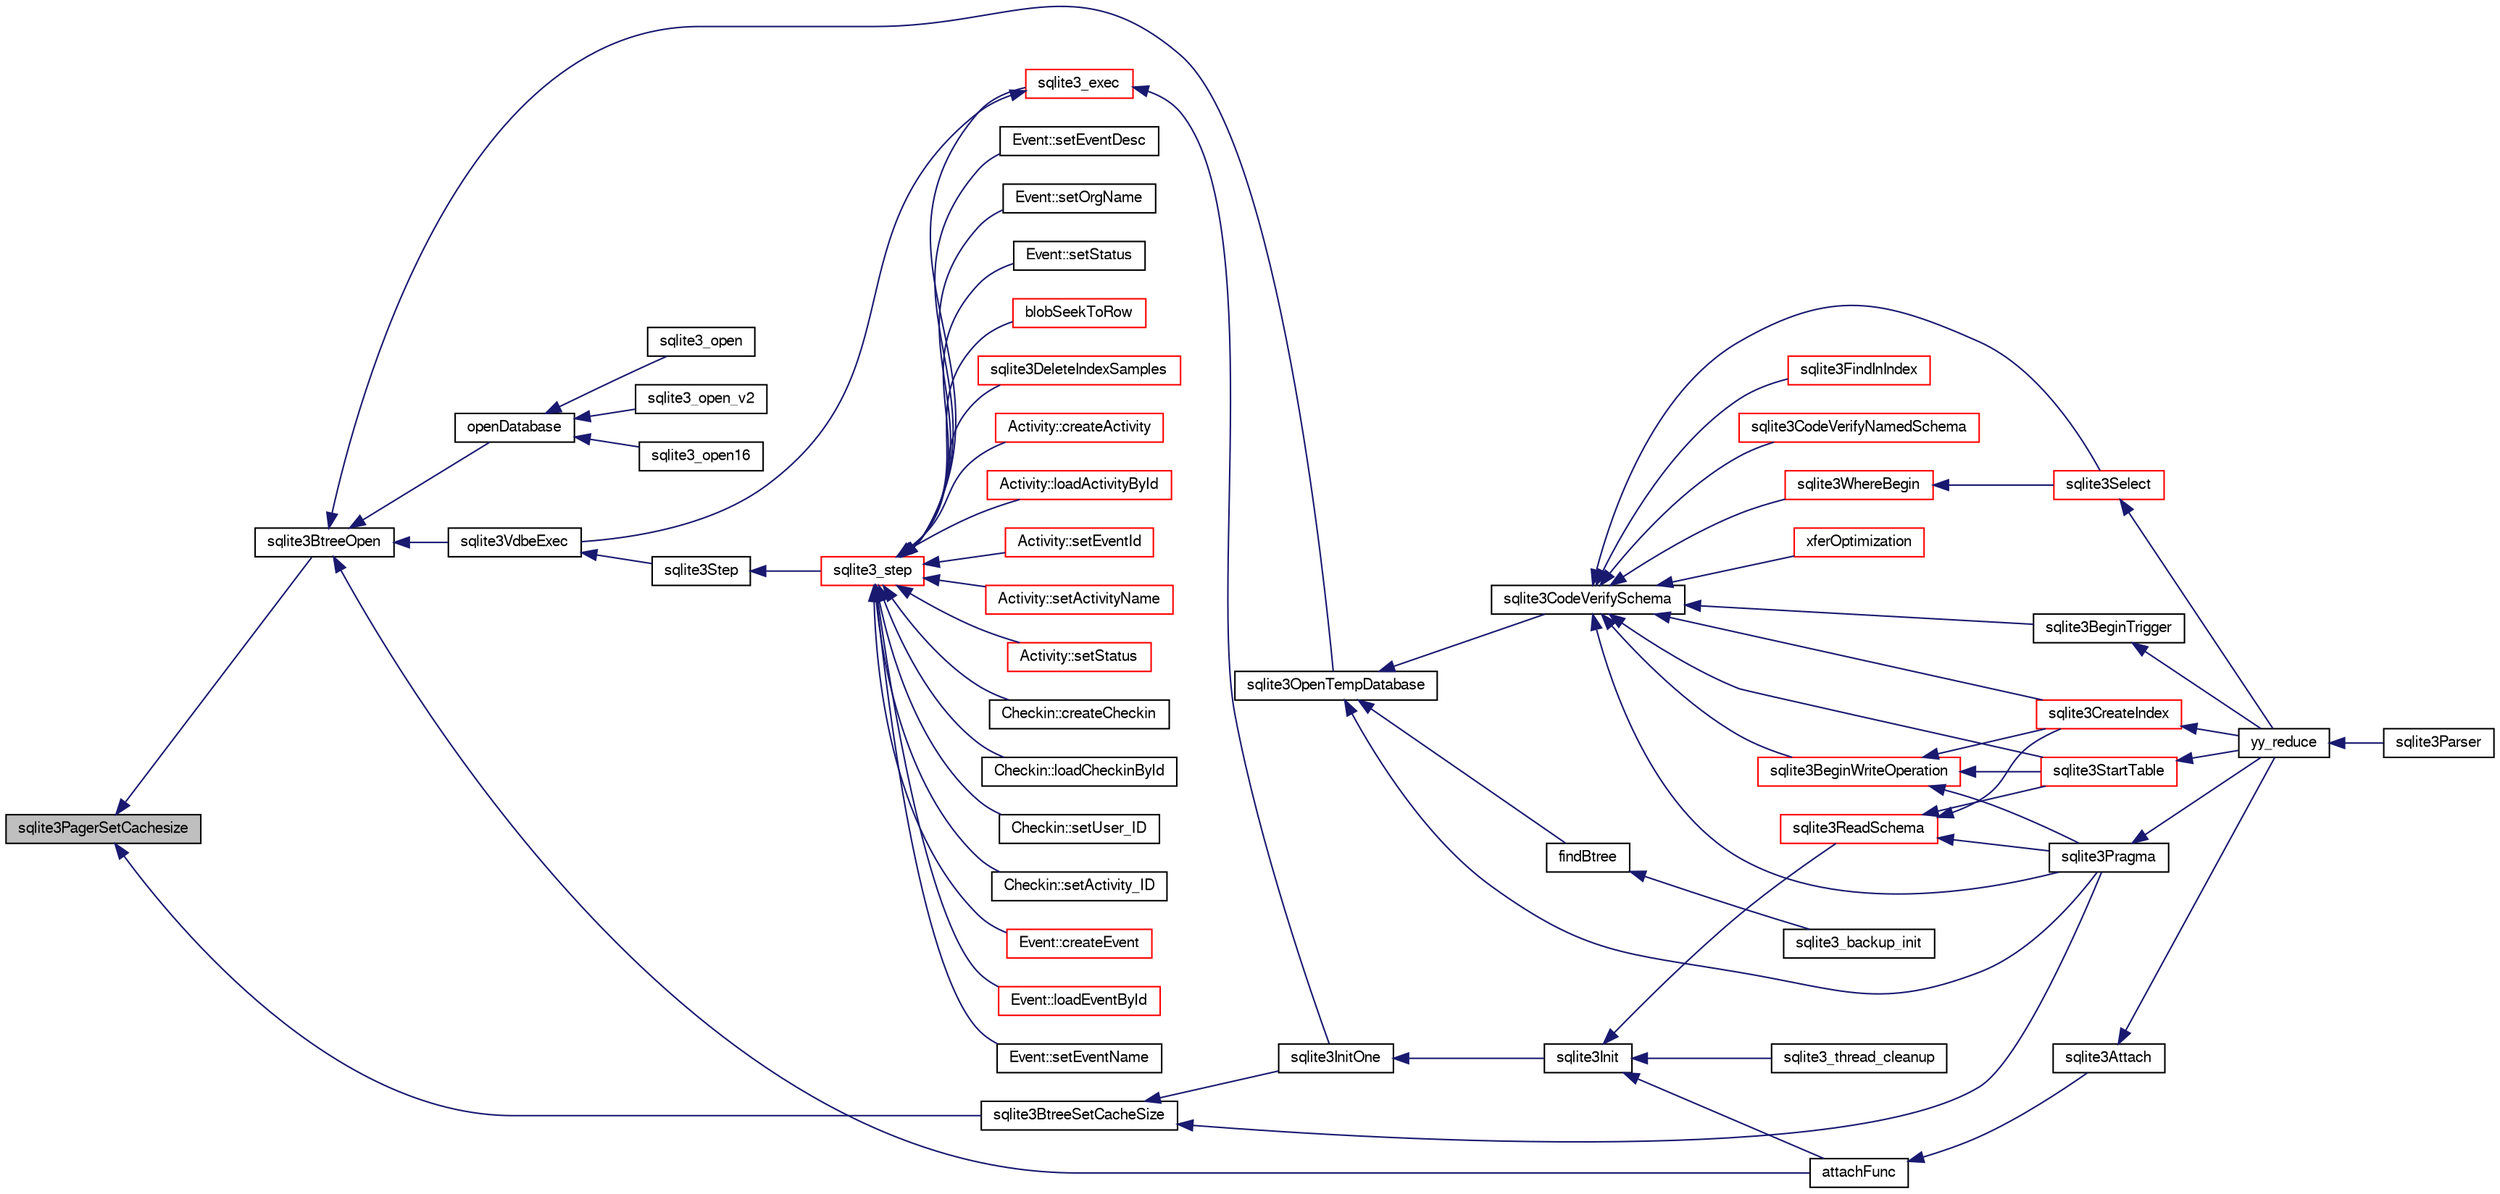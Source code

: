 digraph "sqlite3PagerSetCachesize"
{
  edge [fontname="FreeSans",fontsize="10",labelfontname="FreeSans",labelfontsize="10"];
  node [fontname="FreeSans",fontsize="10",shape=record];
  rankdir="LR";
  Node637977 [label="sqlite3PagerSetCachesize",height=0.2,width=0.4,color="black", fillcolor="grey75", style="filled", fontcolor="black"];
  Node637977 -> Node637978 [dir="back",color="midnightblue",fontsize="10",style="solid",fontname="FreeSans"];
  Node637978 [label="sqlite3BtreeOpen",height=0.2,width=0.4,color="black", fillcolor="white", style="filled",URL="$sqlite3_8c.html#a13dcb44dc34af6ce9d38de9c5aa975f9"];
  Node637978 -> Node637979 [dir="back",color="midnightblue",fontsize="10",style="solid",fontname="FreeSans"];
  Node637979 [label="sqlite3VdbeExec",height=0.2,width=0.4,color="black", fillcolor="white", style="filled",URL="$sqlite3_8c.html#a8ce40a614bdc56719c4d642b1e4dfb21"];
  Node637979 -> Node637980 [dir="back",color="midnightblue",fontsize="10",style="solid",fontname="FreeSans"];
  Node637980 [label="sqlite3Step",height=0.2,width=0.4,color="black", fillcolor="white", style="filled",URL="$sqlite3_8c.html#a3f2872e873e2758a4beedad1d5113554"];
  Node637980 -> Node637981 [dir="back",color="midnightblue",fontsize="10",style="solid",fontname="FreeSans"];
  Node637981 [label="sqlite3_step",height=0.2,width=0.4,color="red", fillcolor="white", style="filled",URL="$sqlite3_8h.html#ac1e491ce36b7471eb28387f7d3c74334"];
  Node637981 -> Node637982 [dir="back",color="midnightblue",fontsize="10",style="solid",fontname="FreeSans"];
  Node637982 [label="Activity::createActivity",height=0.2,width=0.4,color="red", fillcolor="white", style="filled",URL="$classActivity.html#a813cc5e52c14ab49b39014c134e3425b"];
  Node637981 -> Node637985 [dir="back",color="midnightblue",fontsize="10",style="solid",fontname="FreeSans"];
  Node637985 [label="Activity::loadActivityById",height=0.2,width=0.4,color="red", fillcolor="white", style="filled",URL="$classActivity.html#abe4ffb4f08a47212ebf9013259d9e7fd"];
  Node637981 -> Node637987 [dir="back",color="midnightblue",fontsize="10",style="solid",fontname="FreeSans"];
  Node637987 [label="Activity::setEventId",height=0.2,width=0.4,color="red", fillcolor="white", style="filled",URL="$classActivity.html#adb1d0fd0d08f473e068f0a4086bfa9ca"];
  Node637981 -> Node637988 [dir="back",color="midnightblue",fontsize="10",style="solid",fontname="FreeSans"];
  Node637988 [label="Activity::setActivityName",height=0.2,width=0.4,color="red", fillcolor="white", style="filled",URL="$classActivity.html#a62dc3737b33915a36086f9dd26d16a81"];
  Node637981 -> Node637989 [dir="back",color="midnightblue",fontsize="10",style="solid",fontname="FreeSans"];
  Node637989 [label="Activity::setStatus",height=0.2,width=0.4,color="red", fillcolor="white", style="filled",URL="$classActivity.html#af618135a7738f4d2a7ee147a8ef912ea"];
  Node637981 -> Node637990 [dir="back",color="midnightblue",fontsize="10",style="solid",fontname="FreeSans"];
  Node637990 [label="Checkin::createCheckin",height=0.2,width=0.4,color="black", fillcolor="white", style="filled",URL="$classCheckin.html#a4e40acdf7fff0e607f6de4f24f3a163c"];
  Node637981 -> Node637991 [dir="back",color="midnightblue",fontsize="10",style="solid",fontname="FreeSans"];
  Node637991 [label="Checkin::loadCheckinById",height=0.2,width=0.4,color="black", fillcolor="white", style="filled",URL="$classCheckin.html#a3461f70ea6c68475225f2a07f78a21e0"];
  Node637981 -> Node637992 [dir="back",color="midnightblue",fontsize="10",style="solid",fontname="FreeSans"];
  Node637992 [label="Checkin::setUser_ID",height=0.2,width=0.4,color="black", fillcolor="white", style="filled",URL="$classCheckin.html#a76ab640f4f912876dbebf183db5359c6"];
  Node637981 -> Node637993 [dir="back",color="midnightblue",fontsize="10",style="solid",fontname="FreeSans"];
  Node637993 [label="Checkin::setActivity_ID",height=0.2,width=0.4,color="black", fillcolor="white", style="filled",URL="$classCheckin.html#ab2ff3ec2604ec73a42af25874a00b232"];
  Node637981 -> Node637994 [dir="back",color="midnightblue",fontsize="10",style="solid",fontname="FreeSans"];
  Node637994 [label="Event::createEvent",height=0.2,width=0.4,color="red", fillcolor="white", style="filled",URL="$classEvent.html#a77adb9f4a46ffb32c2d931f0691f5903"];
  Node637981 -> Node637995 [dir="back",color="midnightblue",fontsize="10",style="solid",fontname="FreeSans"];
  Node637995 [label="Event::loadEventById",height=0.2,width=0.4,color="red", fillcolor="white", style="filled",URL="$classEvent.html#afa66cea33f722dbeecb69cc98fdea055"];
  Node637981 -> Node637996 [dir="back",color="midnightblue",fontsize="10",style="solid",fontname="FreeSans"];
  Node637996 [label="Event::setEventName",height=0.2,width=0.4,color="black", fillcolor="white", style="filled",URL="$classEvent.html#a10596b6ca077df05184e30d62b08729d"];
  Node637981 -> Node637997 [dir="back",color="midnightblue",fontsize="10",style="solid",fontname="FreeSans"];
  Node637997 [label="Event::setEventDesc",height=0.2,width=0.4,color="black", fillcolor="white", style="filled",URL="$classEvent.html#ae36b8377dcae792f1c5c4726024c981b"];
  Node637981 -> Node637998 [dir="back",color="midnightblue",fontsize="10",style="solid",fontname="FreeSans"];
  Node637998 [label="Event::setOrgName",height=0.2,width=0.4,color="black", fillcolor="white", style="filled",URL="$classEvent.html#a19aac0f776bd764563a54977656cf680"];
  Node637981 -> Node637999 [dir="back",color="midnightblue",fontsize="10",style="solid",fontname="FreeSans"];
  Node637999 [label="Event::setStatus",height=0.2,width=0.4,color="black", fillcolor="white", style="filled",URL="$classEvent.html#ab0a6b9285af0f4172eb841e2b80f8972"];
  Node637981 -> Node638000 [dir="back",color="midnightblue",fontsize="10",style="solid",fontname="FreeSans"];
  Node638000 [label="blobSeekToRow",height=0.2,width=0.4,color="red", fillcolor="white", style="filled",URL="$sqlite3_8c.html#afff57e13332b98c8a44a7cebe38962ab"];
  Node637981 -> Node638003 [dir="back",color="midnightblue",fontsize="10",style="solid",fontname="FreeSans"];
  Node638003 [label="sqlite3DeleteIndexSamples",height=0.2,width=0.4,color="red", fillcolor="white", style="filled",URL="$sqlite3_8c.html#aaeda0302fbf61397ec009f65bed047ef"];
  Node637981 -> Node638172 [dir="back",color="midnightblue",fontsize="10",style="solid",fontname="FreeSans"];
  Node638172 [label="sqlite3_exec",height=0.2,width=0.4,color="red", fillcolor="white", style="filled",URL="$sqlite3_8h.html#a97487ec8150e0bcc8fa392ab8f0e24db"];
  Node638172 -> Node637979 [dir="back",color="midnightblue",fontsize="10",style="solid",fontname="FreeSans"];
  Node638172 -> Node638005 [dir="back",color="midnightblue",fontsize="10",style="solid",fontname="FreeSans"];
  Node638005 [label="sqlite3InitOne",height=0.2,width=0.4,color="black", fillcolor="white", style="filled",URL="$sqlite3_8c.html#ac4318b25df65269906b0379251fe9b85"];
  Node638005 -> Node638006 [dir="back",color="midnightblue",fontsize="10",style="solid",fontname="FreeSans"];
  Node638006 [label="sqlite3Init",height=0.2,width=0.4,color="black", fillcolor="white", style="filled",URL="$sqlite3_8c.html#aed74e3dc765631a833f522f425ff5a48"];
  Node638006 -> Node638007 [dir="back",color="midnightblue",fontsize="10",style="solid",fontname="FreeSans"];
  Node638007 [label="attachFunc",height=0.2,width=0.4,color="black", fillcolor="white", style="filled",URL="$sqlite3_8c.html#a69cb751a7da501b9a0aa37e0d7c3eaf7"];
  Node638007 -> Node638008 [dir="back",color="midnightblue",fontsize="10",style="solid",fontname="FreeSans"];
  Node638008 [label="sqlite3Attach",height=0.2,width=0.4,color="black", fillcolor="white", style="filled",URL="$sqlite3_8c.html#ae0907fe0b43cc1b4c7e6a16213e8546f"];
  Node638008 -> Node638009 [dir="back",color="midnightblue",fontsize="10",style="solid",fontname="FreeSans"];
  Node638009 [label="yy_reduce",height=0.2,width=0.4,color="black", fillcolor="white", style="filled",URL="$sqlite3_8c.html#a7c419a9b25711c666a9a2449ef377f14"];
  Node638009 -> Node638010 [dir="back",color="midnightblue",fontsize="10",style="solid",fontname="FreeSans"];
  Node638010 [label="sqlite3Parser",height=0.2,width=0.4,color="black", fillcolor="white", style="filled",URL="$sqlite3_8c.html#a0327d71a5fabe0b6a343d78a2602e72a"];
  Node638006 -> Node638011 [dir="back",color="midnightblue",fontsize="10",style="solid",fontname="FreeSans"];
  Node638011 [label="sqlite3ReadSchema",height=0.2,width=0.4,color="red", fillcolor="white", style="filled",URL="$sqlite3_8c.html#ac41a97f30334f7d35b2b5713097eca90"];
  Node638011 -> Node638101 [dir="back",color="midnightblue",fontsize="10",style="solid",fontname="FreeSans"];
  Node638101 [label="sqlite3StartTable",height=0.2,width=0.4,color="red", fillcolor="white", style="filled",URL="$sqlite3_8c.html#af49b4395f39d9078a0dda2484c183012"];
  Node638101 -> Node638009 [dir="back",color="midnightblue",fontsize="10",style="solid",fontname="FreeSans"];
  Node638011 -> Node638018 [dir="back",color="midnightblue",fontsize="10",style="solid",fontname="FreeSans"];
  Node638018 [label="sqlite3CreateIndex",height=0.2,width=0.4,color="red", fillcolor="white", style="filled",URL="$sqlite3_8c.html#a8dbe5e590ab6c58a8c45f34f7c81e825"];
  Node638018 -> Node638009 [dir="back",color="midnightblue",fontsize="10",style="solid",fontname="FreeSans"];
  Node638011 -> Node638057 [dir="back",color="midnightblue",fontsize="10",style="solid",fontname="FreeSans"];
  Node638057 [label="sqlite3Pragma",height=0.2,width=0.4,color="black", fillcolor="white", style="filled",URL="$sqlite3_8c.html#a111391370f58f8e6a6eca51fd34d62ed"];
  Node638057 -> Node638009 [dir="back",color="midnightblue",fontsize="10",style="solid",fontname="FreeSans"];
  Node638006 -> Node638105 [dir="back",color="midnightblue",fontsize="10",style="solid",fontname="FreeSans"];
  Node638105 [label="sqlite3_thread_cleanup",height=0.2,width=0.4,color="black", fillcolor="white", style="filled",URL="$sqlite3_8h.html#a34980c829db84f02e1a1599063469f06"];
  Node637978 -> Node638007 [dir="back",color="midnightblue",fontsize="10",style="solid",fontname="FreeSans"];
  Node637978 -> Node638240 [dir="back",color="midnightblue",fontsize="10",style="solid",fontname="FreeSans"];
  Node638240 [label="sqlite3OpenTempDatabase",height=0.2,width=0.4,color="black", fillcolor="white", style="filled",URL="$sqlite3_8c.html#aaf3088380b731428b72d3b5777f93755"];
  Node638240 -> Node638184 [dir="back",color="midnightblue",fontsize="10",style="solid",fontname="FreeSans"];
  Node638184 [label="findBtree",height=0.2,width=0.4,color="black", fillcolor="white", style="filled",URL="$sqlite3_8c.html#ab4ee5743b77efd7f8832bf0b9315f973"];
  Node638184 -> Node638185 [dir="back",color="midnightblue",fontsize="10",style="solid",fontname="FreeSans"];
  Node638185 [label="sqlite3_backup_init",height=0.2,width=0.4,color="black", fillcolor="white", style="filled",URL="$sqlite3_8h.html#a9c9aa9e8edeb9910d93148a6621c1097"];
  Node638240 -> Node638241 [dir="back",color="midnightblue",fontsize="10",style="solid",fontname="FreeSans"];
  Node638241 [label="sqlite3CodeVerifySchema",height=0.2,width=0.4,color="black", fillcolor="white", style="filled",URL="$sqlite3_8c.html#ad9d8708d96f8416ec59ebf41c57000f9"];
  Node638241 -> Node638060 [dir="back",color="midnightblue",fontsize="10",style="solid",fontname="FreeSans"];
  Node638060 [label="sqlite3FindInIndex",height=0.2,width=0.4,color="red", fillcolor="white", style="filled",URL="$sqlite3_8c.html#af7d8c56ab0231f44bb5f87b3fafeffb2"];
  Node638241 -> Node638101 [dir="back",color="midnightblue",fontsize="10",style="solid",fontname="FreeSans"];
  Node638241 -> Node638018 [dir="back",color="midnightblue",fontsize="10",style="solid",fontname="FreeSans"];
  Node638241 -> Node638242 [dir="back",color="midnightblue",fontsize="10",style="solid",fontname="FreeSans"];
  Node638242 [label="sqlite3CodeVerifyNamedSchema",height=0.2,width=0.4,color="red", fillcolor="white", style="filled",URL="$sqlite3_8c.html#a30331e33b8e462cbe3aa83c8bddb8c0e"];
  Node638241 -> Node638243 [dir="back",color="midnightblue",fontsize="10",style="solid",fontname="FreeSans"];
  Node638243 [label="sqlite3BeginWriteOperation",height=0.2,width=0.4,color="red", fillcolor="white", style="filled",URL="$sqlite3_8c.html#a21b1b811bbe305f922244f8913c87f10"];
  Node638243 -> Node638101 [dir="back",color="midnightblue",fontsize="10",style="solid",fontname="FreeSans"];
  Node638243 -> Node638018 [dir="back",color="midnightblue",fontsize="10",style="solid",fontname="FreeSans"];
  Node638243 -> Node638057 [dir="back",color="midnightblue",fontsize="10",style="solid",fontname="FreeSans"];
  Node638241 -> Node638038 [dir="back",color="midnightblue",fontsize="10",style="solid",fontname="FreeSans"];
  Node638038 [label="xferOptimization",height=0.2,width=0.4,color="red", fillcolor="white", style="filled",URL="$sqlite3_8c.html#ae85c90f7d064fe83f4ed930e708855d2"];
  Node638241 -> Node638057 [dir="back",color="midnightblue",fontsize="10",style="solid",fontname="FreeSans"];
  Node638241 -> Node638058 [dir="back",color="midnightblue",fontsize="10",style="solid",fontname="FreeSans"];
  Node638058 [label="sqlite3Select",height=0.2,width=0.4,color="red", fillcolor="white", style="filled",URL="$sqlite3_8c.html#a2465ee8c956209ba4b272477b7c21a45"];
  Node638058 -> Node638009 [dir="back",color="midnightblue",fontsize="10",style="solid",fontname="FreeSans"];
  Node638241 -> Node638037 [dir="back",color="midnightblue",fontsize="10",style="solid",fontname="FreeSans"];
  Node638037 [label="sqlite3BeginTrigger",height=0.2,width=0.4,color="black", fillcolor="white", style="filled",URL="$sqlite3_8c.html#ac20a731dbd52edec68a09962c7f39a4c"];
  Node638037 -> Node638009 [dir="back",color="midnightblue",fontsize="10",style="solid",fontname="FreeSans"];
  Node638241 -> Node638074 [dir="back",color="midnightblue",fontsize="10",style="solid",fontname="FreeSans"];
  Node638074 [label="sqlite3WhereBegin",height=0.2,width=0.4,color="red", fillcolor="white", style="filled",URL="$sqlite3_8c.html#acad049f5c9a96a8118cffd5e5ce89f7c"];
  Node638074 -> Node638058 [dir="back",color="midnightblue",fontsize="10",style="solid",fontname="FreeSans"];
  Node638240 -> Node638057 [dir="back",color="midnightblue",fontsize="10",style="solid",fontname="FreeSans"];
  Node637978 -> Node638214 [dir="back",color="midnightblue",fontsize="10",style="solid",fontname="FreeSans"];
  Node638214 [label="openDatabase",height=0.2,width=0.4,color="black", fillcolor="white", style="filled",URL="$sqlite3_8c.html#a6a9c3bc3a64234e863413f41db473758"];
  Node638214 -> Node638215 [dir="back",color="midnightblue",fontsize="10",style="solid",fontname="FreeSans"];
  Node638215 [label="sqlite3_open",height=0.2,width=0.4,color="black", fillcolor="white", style="filled",URL="$sqlite3_8h.html#a97ba966ed1acc38409786258268f5f71"];
  Node638214 -> Node638216 [dir="back",color="midnightblue",fontsize="10",style="solid",fontname="FreeSans"];
  Node638216 [label="sqlite3_open_v2",height=0.2,width=0.4,color="black", fillcolor="white", style="filled",URL="$sqlite3_8h.html#a140fe275b6975dc867cea50a65a217c4"];
  Node638214 -> Node638217 [dir="back",color="midnightblue",fontsize="10",style="solid",fontname="FreeSans"];
  Node638217 [label="sqlite3_open16",height=0.2,width=0.4,color="black", fillcolor="white", style="filled",URL="$sqlite3_8h.html#adbc401bb96713f32e553db32f6f3ca33"];
  Node637977 -> Node638245 [dir="back",color="midnightblue",fontsize="10",style="solid",fontname="FreeSans"];
  Node638245 [label="sqlite3BtreeSetCacheSize",height=0.2,width=0.4,color="black", fillcolor="white", style="filled",URL="$sqlite3_8c.html#ac64a997f50ee2fe50f1d2d87aef61364"];
  Node638245 -> Node638057 [dir="back",color="midnightblue",fontsize="10",style="solid",fontname="FreeSans"];
  Node638245 -> Node638005 [dir="back",color="midnightblue",fontsize="10",style="solid",fontname="FreeSans"];
}
